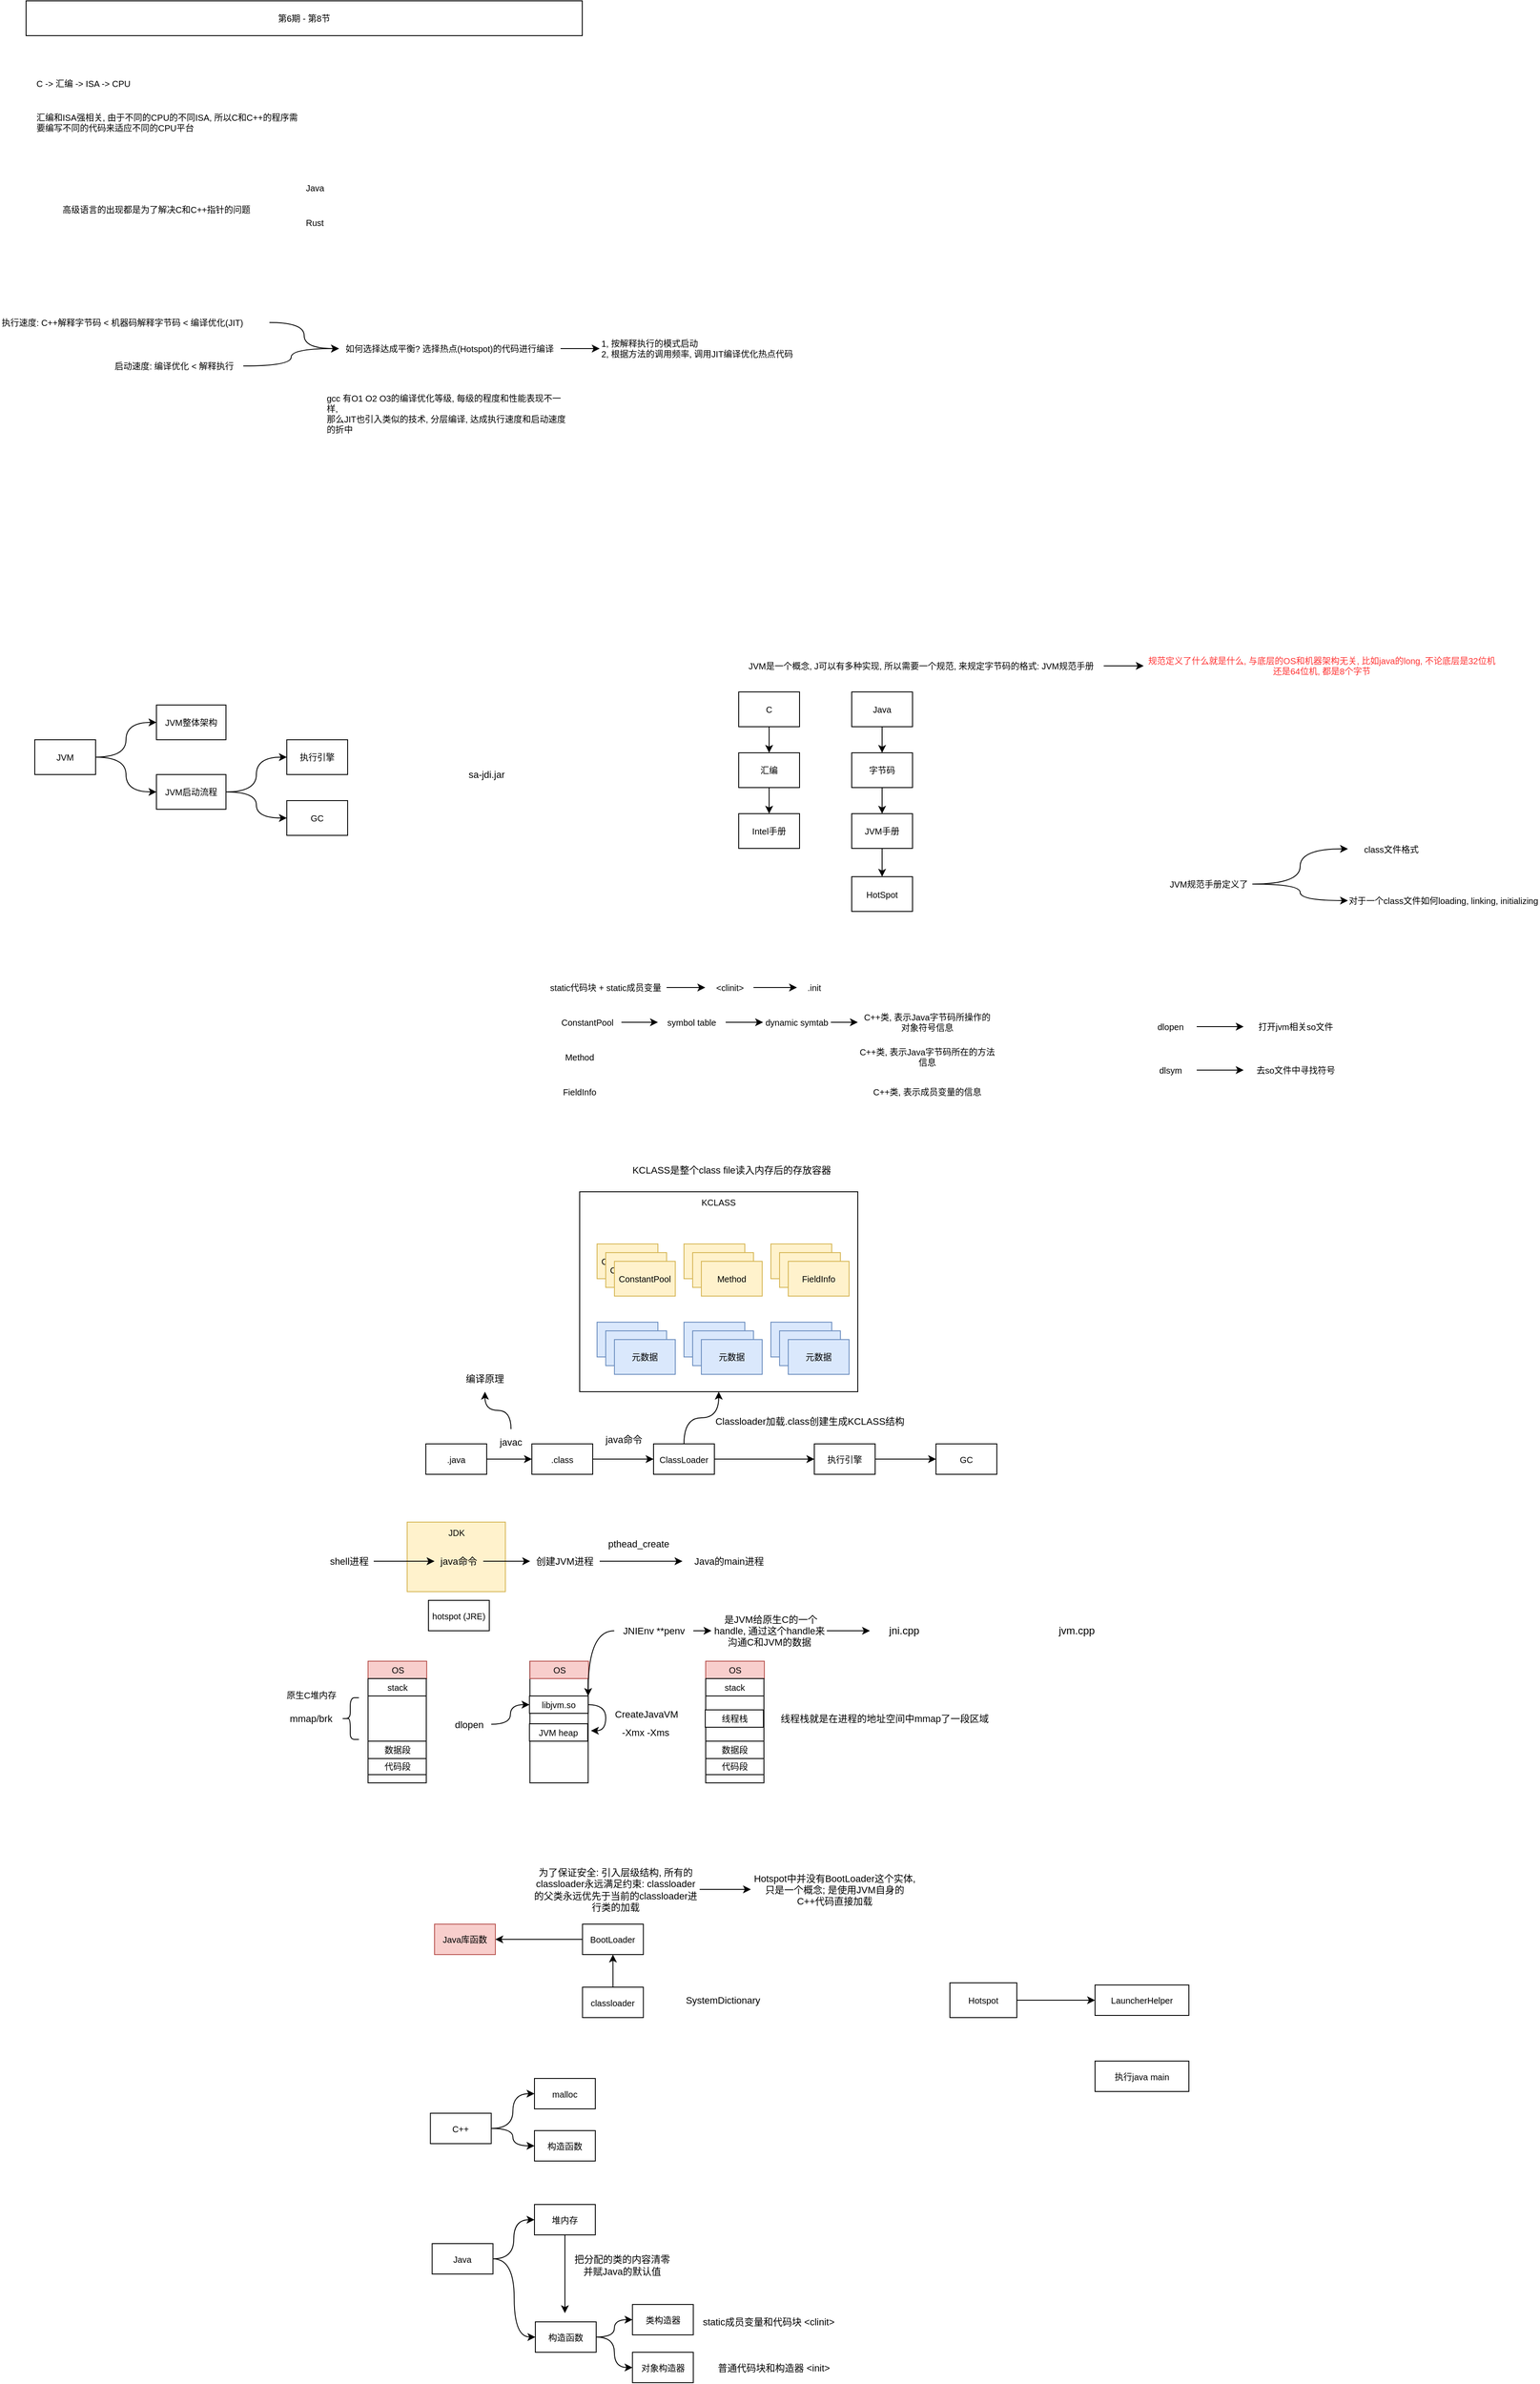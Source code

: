 <mxfile version="21.7.0" type="github">
  <diagram name="第 1 页" id="IPRoEMp-fuJRhj8DFN1m">
    <mxGraphModel dx="1304" dy="695" grid="1" gridSize="10" guides="1" tooltips="1" connect="1" arrows="1" fold="1" page="1" pageScale="1" pageWidth="827" pageHeight="1169" math="0" shadow="0">
      <root>
        <mxCell id="0" />
        <mxCell id="1" parent="0" />
        <mxCell id="ZQSZpk1MqrzrfTvxaXEu-75" value="JDK" style="rounded=0;whiteSpace=wrap;html=1;fontSize=10;verticalAlign=top;fillColor=#fff2cc;strokeColor=#d6b656;" parent="1" vertex="1">
          <mxGeometry x="508.5" y="1870" width="113" height="80" as="geometry" />
        </mxCell>
        <mxCell id="ld9Qwx5qpbUsMiMYAhv9-1" value="汇编和ISA强相关, 由于不同的CPU的不同ISA, 所以C和C++的程序需要编写不同的代码来适应不同的CPU平台" style="text;html=1;strokeColor=none;fillColor=none;align=left;verticalAlign=middle;whiteSpace=wrap;rounded=0;fontSize=10;" parent="1" vertex="1">
          <mxGeometry x="80" y="240" width="310" height="40" as="geometry" />
        </mxCell>
        <mxCell id="ld9Qwx5qpbUsMiMYAhv9-2" value="高级语言的出现都是为了解决C和C++指针的问题" style="text;html=1;strokeColor=none;fillColor=none;align=left;verticalAlign=middle;whiteSpace=wrap;rounded=0;fontSize=10;" parent="1" vertex="1">
          <mxGeometry x="110" y="340" width="230" height="40" as="geometry" />
        </mxCell>
        <mxCell id="ld9Qwx5qpbUsMiMYAhv9-3" value="Java" style="text;html=1;strokeColor=none;fillColor=none;align=left;verticalAlign=middle;whiteSpace=wrap;rounded=0;fontSize=10;" parent="1" vertex="1">
          <mxGeometry x="390" y="320" width="70" height="30" as="geometry" />
        </mxCell>
        <mxCell id="ld9Qwx5qpbUsMiMYAhv9-4" value="Rust" style="text;html=1;strokeColor=none;fillColor=none;align=left;verticalAlign=middle;whiteSpace=wrap;rounded=0;fontSize=10;" parent="1" vertex="1">
          <mxGeometry x="390" y="360" width="70" height="30" as="geometry" />
        </mxCell>
        <mxCell id="ld9Qwx5qpbUsMiMYAhv9-5" value="第6期 - 第8节" style="rounded=0;whiteSpace=wrap;html=1;fontSize=10;" parent="1" vertex="1">
          <mxGeometry x="70" y="120" width="640" height="40" as="geometry" />
        </mxCell>
        <mxCell id="gsRuYBzsou2JwsS9meuW-6" style="edgeStyle=orthogonalEdgeStyle;rounded=0;orthogonalLoop=1;jettySize=auto;html=1;curved=1;" parent="1" source="ld9Qwx5qpbUsMiMYAhv9-6" target="ld9Qwx5qpbUsMiMYAhv9-19" edge="1">
          <mxGeometry relative="1" as="geometry" />
        </mxCell>
        <mxCell id="ld9Qwx5qpbUsMiMYAhv9-6" value="执行速度: C++解释字节码 &amp;lt; 机器码解释字节码 &amp;lt; 编译优化(JIT)" style="text;html=1;strokeColor=none;fillColor=none;align=left;verticalAlign=middle;whiteSpace=wrap;rounded=0;fontSize=10;" parent="1" vertex="1">
          <mxGeometry x="40" y="470" width="310" height="40" as="geometry" />
        </mxCell>
        <mxCell id="gsRuYBzsou2JwsS9meuW-7" style="edgeStyle=orthogonalEdgeStyle;rounded=0;orthogonalLoop=1;jettySize=auto;html=1;curved=1;" parent="1" source="ld9Qwx5qpbUsMiMYAhv9-16" target="ld9Qwx5qpbUsMiMYAhv9-19" edge="1">
          <mxGeometry relative="1" as="geometry" />
        </mxCell>
        <mxCell id="ld9Qwx5qpbUsMiMYAhv9-16" value="启动速度: 编译优化 &amp;lt; 解释执行" style="text;html=1;strokeColor=none;fillColor=none;align=left;verticalAlign=middle;whiteSpace=wrap;rounded=0;fontSize=10;" parent="1" vertex="1">
          <mxGeometry x="170" y="520" width="150" height="40" as="geometry" />
        </mxCell>
        <mxCell id="gsRuYBzsou2JwsS9meuW-8" style="edgeStyle=orthogonalEdgeStyle;shape=connector;curved=1;rounded=0;orthogonalLoop=1;jettySize=auto;html=1;labelBackgroundColor=default;strokeColor=default;fontFamily=Helvetica;fontSize=11;fontColor=default;endArrow=classic;" parent="1" source="ld9Qwx5qpbUsMiMYAhv9-19" target="ld9Qwx5qpbUsMiMYAhv9-20" edge="1">
          <mxGeometry relative="1" as="geometry" />
        </mxCell>
        <mxCell id="ld9Qwx5qpbUsMiMYAhv9-19" value="如何选择达成平衡? 选择热点(Hotspot)的代码进行编译" style="text;html=1;strokeColor=none;fillColor=none;align=center;verticalAlign=middle;whiteSpace=wrap;rounded=0;fontSize=10;" parent="1" vertex="1">
          <mxGeometry x="430" y="500" width="255" height="40" as="geometry" />
        </mxCell>
        <mxCell id="ld9Qwx5qpbUsMiMYAhv9-20" value="1, 按解释执行的模式启动&lt;br style=&quot;font-size: 10px;&quot;&gt;2, 根据方法的调用频率, 调用JIT编译优化热点代码" style="text;html=1;strokeColor=none;fillColor=none;align=left;verticalAlign=middle;whiteSpace=wrap;rounded=0;fontSize=10;" parent="1" vertex="1">
          <mxGeometry x="730" y="500" width="244.5" height="40" as="geometry" />
        </mxCell>
        <mxCell id="ld9Qwx5qpbUsMiMYAhv9-21" value="gcc 有O1 O2 O3的编译优化等级, 每级的程度和性能表现不一样,&lt;br style=&quot;font-size: 10px;&quot;&gt;那么JIT也引入类似的技术, 分层编译, 达成执行速度和启动速度的折中" style="text;html=1;strokeColor=none;fillColor=none;align=left;verticalAlign=middle;whiteSpace=wrap;rounded=0;fontSize=10;" parent="1" vertex="1">
          <mxGeometry x="414" y="560" width="280" height="70" as="geometry" />
        </mxCell>
        <mxCell id="ld9Qwx5qpbUsMiMYAhv9-45" style="edgeStyle=orthogonalEdgeStyle;rounded=0;orthogonalLoop=1;jettySize=auto;html=1;fontSize=10;" parent="1" source="ld9Qwx5qpbUsMiMYAhv9-22" target="ld9Qwx5qpbUsMiMYAhv9-44" edge="1">
          <mxGeometry relative="1" as="geometry" />
        </mxCell>
        <mxCell id="ld9Qwx5qpbUsMiMYAhv9-22" value="JVM是一个概念, J可以有多种实现, 所以需要一个规范, 来规定字节码的格式: JVM规范手册" style="text;html=1;strokeColor=none;fillColor=none;align=center;verticalAlign=middle;whiteSpace=wrap;rounded=0;fontSize=10;" parent="1" vertex="1">
          <mxGeometry x="890" y="860" width="420" height="50" as="geometry" />
        </mxCell>
        <mxCell id="ld9Qwx5qpbUsMiMYAhv9-28" style="edgeStyle=orthogonalEdgeStyle;rounded=0;orthogonalLoop=1;jettySize=auto;html=1;fontSize=10;" parent="1" source="ld9Qwx5qpbUsMiMYAhv9-24" target="ld9Qwx5qpbUsMiMYAhv9-25" edge="1">
          <mxGeometry relative="1" as="geometry" />
        </mxCell>
        <mxCell id="ld9Qwx5qpbUsMiMYAhv9-24" value="C" style="rounded=0;whiteSpace=wrap;html=1;fontSize=10;" parent="1" vertex="1">
          <mxGeometry x="890" y="915" width="70" height="40" as="geometry" />
        </mxCell>
        <mxCell id="ld9Qwx5qpbUsMiMYAhv9-29" style="edgeStyle=orthogonalEdgeStyle;rounded=0;orthogonalLoop=1;jettySize=auto;html=1;fontSize=10;" parent="1" source="ld9Qwx5qpbUsMiMYAhv9-25" target="ld9Qwx5qpbUsMiMYAhv9-26" edge="1">
          <mxGeometry relative="1" as="geometry" />
        </mxCell>
        <mxCell id="ld9Qwx5qpbUsMiMYAhv9-25" value="汇编" style="rounded=0;whiteSpace=wrap;html=1;fontSize=10;" parent="1" vertex="1">
          <mxGeometry x="890" y="985" width="70" height="40" as="geometry" />
        </mxCell>
        <mxCell id="ld9Qwx5qpbUsMiMYAhv9-26" value="Intel手册" style="rounded=0;whiteSpace=wrap;html=1;fontSize=10;" parent="1" vertex="1">
          <mxGeometry x="890" y="1055" width="70" height="40" as="geometry" />
        </mxCell>
        <mxCell id="ld9Qwx5qpbUsMiMYAhv9-30" style="edgeStyle=orthogonalEdgeStyle;rounded=0;orthogonalLoop=1;jettySize=auto;html=1;fontSize=10;" parent="1" source="ld9Qwx5qpbUsMiMYAhv9-31" target="ld9Qwx5qpbUsMiMYAhv9-33" edge="1">
          <mxGeometry relative="1" as="geometry" />
        </mxCell>
        <mxCell id="ld9Qwx5qpbUsMiMYAhv9-31" value="Java" style="rounded=0;whiteSpace=wrap;html=1;fontSize=10;" parent="1" vertex="1">
          <mxGeometry x="1020" y="915" width="70" height="40" as="geometry" />
        </mxCell>
        <mxCell id="ld9Qwx5qpbUsMiMYAhv9-32" style="edgeStyle=orthogonalEdgeStyle;rounded=0;orthogonalLoop=1;jettySize=auto;html=1;fontSize=10;" parent="1" source="ld9Qwx5qpbUsMiMYAhv9-33" target="ld9Qwx5qpbUsMiMYAhv9-34" edge="1">
          <mxGeometry relative="1" as="geometry" />
        </mxCell>
        <mxCell id="ld9Qwx5qpbUsMiMYAhv9-33" value="字节码" style="rounded=0;whiteSpace=wrap;html=1;fontSize=10;" parent="1" vertex="1">
          <mxGeometry x="1020" y="985" width="70" height="40" as="geometry" />
        </mxCell>
        <mxCell id="gsRuYBzsou2JwsS9meuW-10" value="" style="edgeStyle=orthogonalEdgeStyle;shape=connector;curved=1;rounded=0;orthogonalLoop=1;jettySize=auto;html=1;labelBackgroundColor=default;strokeColor=default;fontFamily=Helvetica;fontSize=11;fontColor=default;endArrow=classic;" parent="1" source="ld9Qwx5qpbUsMiMYAhv9-34" target="gsRuYBzsou2JwsS9meuW-9" edge="1">
          <mxGeometry relative="1" as="geometry" />
        </mxCell>
        <mxCell id="ld9Qwx5qpbUsMiMYAhv9-34" value="JVM手册" style="rounded=0;whiteSpace=wrap;html=1;fontSize=10;" parent="1" vertex="1">
          <mxGeometry x="1020" y="1055" width="70" height="40" as="geometry" />
        </mxCell>
        <mxCell id="ld9Qwx5qpbUsMiMYAhv9-38" style="edgeStyle=orthogonalEdgeStyle;rounded=0;orthogonalLoop=1;jettySize=auto;html=1;entryX=0;entryY=0.5;entryDx=0;entryDy=0;curved=1;fontSize=10;" parent="1" source="ld9Qwx5qpbUsMiMYAhv9-35" target="ld9Qwx5qpbUsMiMYAhv9-36" edge="1">
          <mxGeometry relative="1" as="geometry" />
        </mxCell>
        <mxCell id="ld9Qwx5qpbUsMiMYAhv9-39" style="edgeStyle=orthogonalEdgeStyle;rounded=0;orthogonalLoop=1;jettySize=auto;html=1;entryX=0;entryY=0.5;entryDx=0;entryDy=0;curved=1;fontSize=10;" parent="1" source="ld9Qwx5qpbUsMiMYAhv9-35" target="ld9Qwx5qpbUsMiMYAhv9-37" edge="1">
          <mxGeometry relative="1" as="geometry" />
        </mxCell>
        <mxCell id="ld9Qwx5qpbUsMiMYAhv9-35" value="JVM启动流程" style="rounded=0;whiteSpace=wrap;html=1;fontSize=10;" parent="1" vertex="1">
          <mxGeometry x="220" y="1010" width="80" height="40" as="geometry" />
        </mxCell>
        <mxCell id="ld9Qwx5qpbUsMiMYAhv9-36" value="执行引擎" style="rounded=0;whiteSpace=wrap;html=1;fontSize=10;" parent="1" vertex="1">
          <mxGeometry x="370" y="970" width="70" height="40" as="geometry" />
        </mxCell>
        <mxCell id="ld9Qwx5qpbUsMiMYAhv9-37" value="GC" style="rounded=0;whiteSpace=wrap;html=1;fontSize=10;" parent="1" vertex="1">
          <mxGeometry x="370" y="1040" width="70" height="40" as="geometry" />
        </mxCell>
        <mxCell id="ld9Qwx5qpbUsMiMYAhv9-42" value="" style="edgeStyle=orthogonalEdgeStyle;rounded=0;orthogonalLoop=1;jettySize=auto;html=1;curved=1;fontSize=10;" parent="1" source="ld9Qwx5qpbUsMiMYAhv9-40" target="ld9Qwx5qpbUsMiMYAhv9-41" edge="1">
          <mxGeometry relative="1" as="geometry" />
        </mxCell>
        <mxCell id="ld9Qwx5qpbUsMiMYAhv9-43" style="edgeStyle=orthogonalEdgeStyle;rounded=0;orthogonalLoop=1;jettySize=auto;html=1;entryX=0;entryY=0.5;entryDx=0;entryDy=0;curved=1;fontSize=10;" parent="1" source="ld9Qwx5qpbUsMiMYAhv9-40" target="ld9Qwx5qpbUsMiMYAhv9-35" edge="1">
          <mxGeometry relative="1" as="geometry" />
        </mxCell>
        <mxCell id="ld9Qwx5qpbUsMiMYAhv9-40" value="JVM" style="rounded=0;whiteSpace=wrap;html=1;fontSize=10;" parent="1" vertex="1">
          <mxGeometry x="80" y="970" width="70" height="40" as="geometry" />
        </mxCell>
        <mxCell id="ld9Qwx5qpbUsMiMYAhv9-41" value="JVM整体架构" style="rounded=0;whiteSpace=wrap;html=1;fontSize=10;" parent="1" vertex="1">
          <mxGeometry x="220" y="930" width="80" height="40" as="geometry" />
        </mxCell>
        <mxCell id="ld9Qwx5qpbUsMiMYAhv9-44" value="规范定义了什么就是什么, 与底层的OS和机器架构无关, 比如java的long, 不论底层是32位机还是64位机, 都是8个字节" style="text;html=1;strokeColor=none;fillColor=none;align=center;verticalAlign=middle;whiteSpace=wrap;rounded=0;fontSize=10;fontColor=#FF3333;" parent="1" vertex="1">
          <mxGeometry x="1356" y="860" width="410" height="50" as="geometry" />
        </mxCell>
        <mxCell id="gsRuYBzsou2JwsS9meuW-1" value="C -&amp;gt; 汇编 -&amp;gt; ISA -&amp;gt; CPU" style="text;html=1;strokeColor=none;fillColor=none;align=left;verticalAlign=middle;whiteSpace=wrap;rounded=0;fontSize=10;" parent="1" vertex="1">
          <mxGeometry x="80" y="200" width="120" height="30" as="geometry" />
        </mxCell>
        <mxCell id="gsRuYBzsou2JwsS9meuW-9" value="HotSpot" style="rounded=0;whiteSpace=wrap;html=1;fontSize=10;" parent="1" vertex="1">
          <mxGeometry x="1020" y="1127.5" width="70" height="40" as="geometry" />
        </mxCell>
        <mxCell id="gsRuYBzsou2JwsS9meuW-11" value="KCLASS" style="rounded=0;whiteSpace=wrap;html=1;fontSize=10;verticalAlign=top;" parent="1" vertex="1">
          <mxGeometry x="707" y="1490" width="320" height="230" as="geometry" />
        </mxCell>
        <mxCell id="gsRuYBzsou2JwsS9meuW-13" value="ConstantPool" style="rounded=0;whiteSpace=wrap;html=1;fontSize=10;fillColor=#fff2cc;strokeColor=#d6b656;" parent="1" vertex="1">
          <mxGeometry x="727" y="1550" width="70" height="40" as="geometry" />
        </mxCell>
        <mxCell id="gsRuYBzsou2JwsS9meuW-14" value="Method" style="rounded=0;whiteSpace=wrap;html=1;fontSize=10;fillColor=#fff2cc;strokeColor=#d6b656;" parent="1" vertex="1">
          <mxGeometry x="827" y="1550" width="70" height="40" as="geometry" />
        </mxCell>
        <mxCell id="gsRuYBzsou2JwsS9meuW-15" value="FieldInfo" style="rounded=0;whiteSpace=wrap;html=1;fontSize=10;fillColor=#fff2cc;strokeColor=#d6b656;" parent="1" vertex="1">
          <mxGeometry x="927" y="1550" width="70" height="40" as="geometry" />
        </mxCell>
        <mxCell id="gsRuYBzsou2JwsS9meuW-17" value="sa-jdi.jar" style="text;html=1;strokeColor=none;fillColor=none;align=center;verticalAlign=middle;whiteSpace=wrap;rounded=0;fontSize=11;fontFamily=Helvetica;fontColor=default;" parent="1" vertex="1">
          <mxGeometry x="570" y="995" width="60" height="30" as="geometry" />
        </mxCell>
        <mxCell id="ZQSZpk1MqrzrfTvxaXEu-4" style="edgeStyle=orthogonalEdgeStyle;rounded=0;orthogonalLoop=1;jettySize=auto;html=1;entryX=0;entryY=0.5;entryDx=0;entryDy=0;curved=1;" parent="1" source="ZQSZpk1MqrzrfTvxaXEu-1" target="ZQSZpk1MqrzrfTvxaXEu-2" edge="1">
          <mxGeometry relative="1" as="geometry" />
        </mxCell>
        <mxCell id="ZQSZpk1MqrzrfTvxaXEu-5" style="edgeStyle=orthogonalEdgeStyle;shape=connector;curved=1;rounded=0;orthogonalLoop=1;jettySize=auto;html=1;labelBackgroundColor=default;strokeColor=default;fontFamily=Helvetica;fontSize=11;fontColor=default;endArrow=classic;" parent="1" source="ZQSZpk1MqrzrfTvxaXEu-1" target="ZQSZpk1MqrzrfTvxaXEu-3" edge="1">
          <mxGeometry relative="1" as="geometry" />
        </mxCell>
        <mxCell id="ZQSZpk1MqrzrfTvxaXEu-1" value="JVM规范手册定义了" style="text;html=1;strokeColor=none;fillColor=none;align=center;verticalAlign=middle;whiteSpace=wrap;rounded=0;fontSize=10;" parent="1" vertex="1">
          <mxGeometry x="1381" y="1121" width="100" height="30" as="geometry" />
        </mxCell>
        <mxCell id="ZQSZpk1MqrzrfTvxaXEu-2" value="class文件格式" style="text;html=1;strokeColor=none;fillColor=none;align=center;verticalAlign=middle;whiteSpace=wrap;rounded=0;fontSize=10;" parent="1" vertex="1">
          <mxGeometry x="1591" y="1080" width="100" height="31" as="geometry" />
        </mxCell>
        <mxCell id="ZQSZpk1MqrzrfTvxaXEu-3" value="对于一个class文件如何loading, linking, initializing" style="text;html=1;strokeColor=none;fillColor=none;align=center;verticalAlign=middle;whiteSpace=wrap;rounded=0;fontSize=10;" parent="1" vertex="1">
          <mxGeometry x="1591" y="1140" width="220" height="30" as="geometry" />
        </mxCell>
        <mxCell id="ZQSZpk1MqrzrfTvxaXEu-14" style="edgeStyle=orthogonalEdgeStyle;shape=connector;curved=1;rounded=0;orthogonalLoop=1;jettySize=auto;html=1;labelBackgroundColor=default;strokeColor=default;fontFamily=Helvetica;fontSize=11;fontColor=default;endArrow=classic;" parent="1" source="ZQSZpk1MqrzrfTvxaXEu-7" target="ZQSZpk1MqrzrfTvxaXEu-8" edge="1">
          <mxGeometry relative="1" as="geometry" />
        </mxCell>
        <mxCell id="ZQSZpk1MqrzrfTvxaXEu-7" value="&amp;lt;clinit&amp;gt;" style="text;html=1;strokeColor=none;fillColor=none;align=center;verticalAlign=middle;whiteSpace=wrap;rounded=0;fontSize=10;" parent="1" vertex="1">
          <mxGeometry x="851.5" y="1240" width="55.5" height="30" as="geometry" />
        </mxCell>
        <mxCell id="ZQSZpk1MqrzrfTvxaXEu-8" value=".init" style="text;html=1;strokeColor=none;fillColor=none;align=center;verticalAlign=middle;whiteSpace=wrap;rounded=0;fontSize=10;" parent="1" vertex="1">
          <mxGeometry x="957" y="1240" width="40" height="30" as="geometry" />
        </mxCell>
        <mxCell id="ZQSZpk1MqrzrfTvxaXEu-13" value="" style="edgeStyle=orthogonalEdgeStyle;shape=connector;curved=1;rounded=0;orthogonalLoop=1;jettySize=auto;html=1;labelBackgroundColor=default;strokeColor=default;fontFamily=Helvetica;fontSize=11;fontColor=default;endArrow=classic;" parent="1" source="ZQSZpk1MqrzrfTvxaXEu-9" target="ZQSZpk1MqrzrfTvxaXEu-7" edge="1">
          <mxGeometry relative="1" as="geometry" />
        </mxCell>
        <mxCell id="ZQSZpk1MqrzrfTvxaXEu-9" value="static代码块 + static成员变量" style="text;html=1;strokeColor=none;fillColor=none;align=center;verticalAlign=middle;whiteSpace=wrap;rounded=0;fontSize=10;" parent="1" vertex="1">
          <mxGeometry x="667" y="1240" width="140" height="30" as="geometry" />
        </mxCell>
        <mxCell id="ZQSZpk1MqrzrfTvxaXEu-17" value="" style="edgeStyle=orthogonalEdgeStyle;shape=connector;curved=1;rounded=0;orthogonalLoop=1;jettySize=auto;html=1;labelBackgroundColor=default;strokeColor=default;fontFamily=Helvetica;fontSize=11;fontColor=default;endArrow=classic;" parent="1" source="ZQSZpk1MqrzrfTvxaXEu-12" target="ZQSZpk1MqrzrfTvxaXEu-15" edge="1">
          <mxGeometry relative="1" as="geometry" />
        </mxCell>
        <mxCell id="ZQSZpk1MqrzrfTvxaXEu-12" value="ConstantPool" style="text;html=1;strokeColor=none;fillColor=none;align=center;verticalAlign=middle;whiteSpace=wrap;rounded=0;fontSize=10;" parent="1" vertex="1">
          <mxGeometry x="677" y="1280" width="78" height="30" as="geometry" />
        </mxCell>
        <mxCell id="ZQSZpk1MqrzrfTvxaXEu-18" value="" style="edgeStyle=orthogonalEdgeStyle;shape=connector;curved=1;rounded=0;orthogonalLoop=1;jettySize=auto;html=1;labelBackgroundColor=default;strokeColor=default;fontFamily=Helvetica;fontSize=11;fontColor=default;endArrow=classic;" parent="1" source="ZQSZpk1MqrzrfTvxaXEu-15" target="ZQSZpk1MqrzrfTvxaXEu-16" edge="1">
          <mxGeometry relative="1" as="geometry" />
        </mxCell>
        <mxCell id="ZQSZpk1MqrzrfTvxaXEu-15" value="symbol table" style="text;html=1;strokeColor=none;fillColor=none;align=center;verticalAlign=middle;whiteSpace=wrap;rounded=0;fontSize=10;" parent="1" vertex="1">
          <mxGeometry x="797" y="1280" width="78" height="30" as="geometry" />
        </mxCell>
        <mxCell id="ZQSZpk1MqrzrfTvxaXEu-31" style="edgeStyle=orthogonalEdgeStyle;shape=connector;curved=1;rounded=0;orthogonalLoop=1;jettySize=auto;html=1;labelBackgroundColor=default;strokeColor=default;fontFamily=Helvetica;fontSize=11;fontColor=default;endArrow=classic;" parent="1" source="ZQSZpk1MqrzrfTvxaXEu-16" target="ZQSZpk1MqrzrfTvxaXEu-30" edge="1">
          <mxGeometry relative="1" as="geometry" />
        </mxCell>
        <mxCell id="ZQSZpk1MqrzrfTvxaXEu-16" value="dynamic symtab" style="text;html=1;strokeColor=none;fillColor=none;align=center;verticalAlign=middle;whiteSpace=wrap;rounded=0;fontSize=10;" parent="1" vertex="1">
          <mxGeometry x="918" y="1280" width="78" height="30" as="geometry" />
        </mxCell>
        <mxCell id="ZQSZpk1MqrzrfTvxaXEu-24" style="edgeStyle=orthogonalEdgeStyle;shape=connector;curved=1;rounded=0;orthogonalLoop=1;jettySize=auto;html=1;labelBackgroundColor=default;strokeColor=default;fontFamily=Helvetica;fontSize=11;fontColor=default;endArrow=classic;" parent="1" source="ZQSZpk1MqrzrfTvxaXEu-19" target="ZQSZpk1MqrzrfTvxaXEu-21" edge="1">
          <mxGeometry relative="1" as="geometry" />
        </mxCell>
        <mxCell id="ZQSZpk1MqrzrfTvxaXEu-19" value="dlopen" style="text;html=1;strokeColor=none;fillColor=none;align=center;verticalAlign=middle;whiteSpace=wrap;rounded=0;fontSize=10;" parent="1" vertex="1">
          <mxGeometry x="1357" y="1285" width="60" height="30" as="geometry" />
        </mxCell>
        <mxCell id="ZQSZpk1MqrzrfTvxaXEu-25" style="edgeStyle=orthogonalEdgeStyle;shape=connector;curved=1;rounded=0;orthogonalLoop=1;jettySize=auto;html=1;labelBackgroundColor=default;strokeColor=default;fontFamily=Helvetica;fontSize=11;fontColor=default;endArrow=classic;" parent="1" source="ZQSZpk1MqrzrfTvxaXEu-20" target="ZQSZpk1MqrzrfTvxaXEu-22" edge="1">
          <mxGeometry relative="1" as="geometry" />
        </mxCell>
        <mxCell id="ZQSZpk1MqrzrfTvxaXEu-20" value="dlsym" style="text;html=1;strokeColor=none;fillColor=none;align=center;verticalAlign=middle;whiteSpace=wrap;rounded=0;fontSize=10;" parent="1" vertex="1">
          <mxGeometry x="1357" y="1335" width="60" height="30" as="geometry" />
        </mxCell>
        <mxCell id="ZQSZpk1MqrzrfTvxaXEu-21" value="打开jvm相关so文件" style="text;html=1;strokeColor=none;fillColor=none;align=center;verticalAlign=middle;whiteSpace=wrap;rounded=0;fontSize=10;" parent="1" vertex="1">
          <mxGeometry x="1471" y="1285" width="120" height="30" as="geometry" />
        </mxCell>
        <mxCell id="ZQSZpk1MqrzrfTvxaXEu-22" value="去so文件中寻找符号" style="text;html=1;strokeColor=none;fillColor=none;align=center;verticalAlign=middle;whiteSpace=wrap;rounded=0;fontSize=10;" parent="1" vertex="1">
          <mxGeometry x="1471" y="1335" width="120" height="30" as="geometry" />
        </mxCell>
        <mxCell id="ZQSZpk1MqrzrfTvxaXEu-26" value="KCLASS是整个class file读入内存后的存放容器" style="text;html=1;strokeColor=none;fillColor=none;align=center;verticalAlign=middle;whiteSpace=wrap;rounded=0;fontSize=11;fontFamily=Helvetica;fontColor=default;" parent="1" vertex="1">
          <mxGeometry x="757" y="1450" width="250" height="30" as="geometry" />
        </mxCell>
        <mxCell id="ZQSZpk1MqrzrfTvxaXEu-27" value="Method" style="text;html=1;strokeColor=none;fillColor=none;align=center;verticalAlign=middle;whiteSpace=wrap;rounded=0;fontSize=10;" parent="1" vertex="1">
          <mxGeometry x="677" y="1320" width="60" height="30" as="geometry" />
        </mxCell>
        <mxCell id="ZQSZpk1MqrzrfTvxaXEu-29" value="FieldInfo" style="text;html=1;strokeColor=none;fillColor=none;align=center;verticalAlign=middle;whiteSpace=wrap;rounded=0;fontSize=10;" parent="1" vertex="1">
          <mxGeometry x="677" y="1360" width="60" height="30" as="geometry" />
        </mxCell>
        <mxCell id="ZQSZpk1MqrzrfTvxaXEu-30" value="C++类, 表示Java字节码所操作的 对象符号信息" style="text;html=1;strokeColor=none;fillColor=none;align=center;verticalAlign=middle;whiteSpace=wrap;rounded=0;fontSize=10;" parent="1" vertex="1">
          <mxGeometry x="1027" y="1280" width="160" height="30" as="geometry" />
        </mxCell>
        <mxCell id="ZQSZpk1MqrzrfTvxaXEu-32" value="C++类, 表示Java字节码所在的方法信息" style="text;html=1;strokeColor=none;fillColor=none;align=center;verticalAlign=middle;whiteSpace=wrap;rounded=0;fontSize=10;" parent="1" vertex="1">
          <mxGeometry x="1027" y="1320" width="160" height="30" as="geometry" />
        </mxCell>
        <mxCell id="ZQSZpk1MqrzrfTvxaXEu-33" value="C++类, 表示成员变量的信息" style="text;html=1;strokeColor=none;fillColor=none;align=center;verticalAlign=middle;whiteSpace=wrap;rounded=0;fontSize=10;" parent="1" vertex="1">
          <mxGeometry x="1027" y="1365" width="160" height="20" as="geometry" />
        </mxCell>
        <mxCell id="ZQSZpk1MqrzrfTvxaXEu-34" value="ConstantPool" style="rounded=0;whiteSpace=wrap;html=1;fontSize=10;fillColor=#fff2cc;strokeColor=#d6b656;" parent="1" vertex="1">
          <mxGeometry x="737" y="1560" width="70" height="40" as="geometry" />
        </mxCell>
        <mxCell id="ZQSZpk1MqrzrfTvxaXEu-35" value="ConstantPool" style="rounded=0;whiteSpace=wrap;html=1;fontSize=10;fillColor=#fff2cc;strokeColor=#d6b656;" parent="1" vertex="1">
          <mxGeometry x="747" y="1570" width="70" height="40" as="geometry" />
        </mxCell>
        <mxCell id="ZQSZpk1MqrzrfTvxaXEu-36" value="Method" style="rounded=0;whiteSpace=wrap;html=1;fontSize=10;fillColor=#fff2cc;strokeColor=#d6b656;" parent="1" vertex="1">
          <mxGeometry x="837" y="1560" width="70" height="40" as="geometry" />
        </mxCell>
        <mxCell id="ZQSZpk1MqrzrfTvxaXEu-37" value="Method" style="rounded=0;whiteSpace=wrap;html=1;fontSize=10;fillColor=#fff2cc;strokeColor=#d6b656;" parent="1" vertex="1">
          <mxGeometry x="847" y="1570" width="70" height="40" as="geometry" />
        </mxCell>
        <mxCell id="ZQSZpk1MqrzrfTvxaXEu-38" value="FieldInfo" style="rounded=0;whiteSpace=wrap;html=1;fontSize=10;fillColor=#fff2cc;strokeColor=#d6b656;" parent="1" vertex="1">
          <mxGeometry x="937" y="1560" width="70" height="40" as="geometry" />
        </mxCell>
        <mxCell id="ZQSZpk1MqrzrfTvxaXEu-39" value="FieldInfo" style="rounded=0;whiteSpace=wrap;html=1;fontSize=10;fillColor=#fff2cc;strokeColor=#d6b656;" parent="1" vertex="1">
          <mxGeometry x="947" y="1570" width="70" height="40" as="geometry" />
        </mxCell>
        <mxCell id="ZQSZpk1MqrzrfTvxaXEu-61" style="edgeStyle=orthogonalEdgeStyle;shape=connector;curved=1;rounded=0;orthogonalLoop=1;jettySize=auto;html=1;entryX=0.5;entryY=1;entryDx=0;entryDy=0;labelBackgroundColor=default;strokeColor=default;fontFamily=Helvetica;fontSize=11;fontColor=default;endArrow=classic;" parent="1" source="ZQSZpk1MqrzrfTvxaXEu-40" target="gsRuYBzsou2JwsS9meuW-11" edge="1">
          <mxGeometry relative="1" as="geometry" />
        </mxCell>
        <mxCell id="ZQSZpk1MqrzrfTvxaXEu-62" style="edgeStyle=orthogonalEdgeStyle;shape=connector;curved=1;rounded=0;orthogonalLoop=1;jettySize=auto;html=1;labelBackgroundColor=default;strokeColor=default;fontFamily=Helvetica;fontSize=11;fontColor=default;endArrow=classic;" parent="1" source="ZQSZpk1MqrzrfTvxaXEu-40" target="ZQSZpk1MqrzrfTvxaXEu-42" edge="1">
          <mxGeometry relative="1" as="geometry" />
        </mxCell>
        <mxCell id="ZQSZpk1MqrzrfTvxaXEu-40" value="ClassLoader" style="rounded=0;whiteSpace=wrap;html=1;fontSize=10;" parent="1" vertex="1">
          <mxGeometry x="792" y="1780" width="70" height="35" as="geometry" />
        </mxCell>
        <mxCell id="ZQSZpk1MqrzrfTvxaXEu-41" value="GC" style="rounded=0;whiteSpace=wrap;html=1;fontSize=10;" parent="1" vertex="1">
          <mxGeometry x="1117" y="1780" width="70" height="35" as="geometry" />
        </mxCell>
        <mxCell id="ZQSZpk1MqrzrfTvxaXEu-46" style="edgeStyle=orthogonalEdgeStyle;shape=connector;curved=1;rounded=0;orthogonalLoop=1;jettySize=auto;html=1;labelBackgroundColor=default;strokeColor=default;fontFamily=Helvetica;fontSize=11;fontColor=default;endArrow=classic;" parent="1" source="ZQSZpk1MqrzrfTvxaXEu-42" target="ZQSZpk1MqrzrfTvxaXEu-41" edge="1">
          <mxGeometry relative="1" as="geometry" />
        </mxCell>
        <mxCell id="ZQSZpk1MqrzrfTvxaXEu-42" value="执行引擎" style="rounded=0;whiteSpace=wrap;html=1;fontSize=10;" parent="1" vertex="1">
          <mxGeometry x="977" y="1780" width="70" height="35" as="geometry" />
        </mxCell>
        <mxCell id="ZQSZpk1MqrzrfTvxaXEu-44" style="edgeStyle=orthogonalEdgeStyle;shape=connector;curved=1;rounded=0;orthogonalLoop=1;jettySize=auto;html=1;labelBackgroundColor=default;strokeColor=default;fontFamily=Helvetica;fontSize=11;fontColor=default;endArrow=classic;" parent="1" source="ZQSZpk1MqrzrfTvxaXEu-43" target="ZQSZpk1MqrzrfTvxaXEu-40" edge="1">
          <mxGeometry relative="1" as="geometry" />
        </mxCell>
        <mxCell id="ZQSZpk1MqrzrfTvxaXEu-43" value=".class" style="rounded=0;whiteSpace=wrap;html=1;fontSize=10;" parent="1" vertex="1">
          <mxGeometry x="652" y="1780" width="70" height="35" as="geometry" />
        </mxCell>
        <mxCell id="ZQSZpk1MqrzrfTvxaXEu-47" value="元数据" style="rounded=0;whiteSpace=wrap;html=1;fontSize=10;fillColor=#dae8fc;strokeColor=#6c8ebf;" parent="1" vertex="1">
          <mxGeometry x="727" y="1640" width="70" height="40" as="geometry" />
        </mxCell>
        <mxCell id="ZQSZpk1MqrzrfTvxaXEu-53" value="元数据" style="rounded=0;whiteSpace=wrap;html=1;fontSize=10;fillColor=#dae8fc;strokeColor=#6c8ebf;" parent="1" vertex="1">
          <mxGeometry x="827" y="1640" width="70" height="40" as="geometry" />
        </mxCell>
        <mxCell id="ZQSZpk1MqrzrfTvxaXEu-54" value="元数据" style="rounded=0;whiteSpace=wrap;html=1;fontSize=10;fillColor=#dae8fc;strokeColor=#6c8ebf;" parent="1" vertex="1">
          <mxGeometry x="927" y="1640" width="70" height="40" as="geometry" />
        </mxCell>
        <mxCell id="ZQSZpk1MqrzrfTvxaXEu-55" value="元数据" style="rounded=0;whiteSpace=wrap;html=1;fontSize=10;fillColor=#dae8fc;strokeColor=#6c8ebf;" parent="1" vertex="1">
          <mxGeometry x="937" y="1650" width="70" height="40" as="geometry" />
        </mxCell>
        <mxCell id="ZQSZpk1MqrzrfTvxaXEu-56" value="元数据" style="rounded=0;whiteSpace=wrap;html=1;fontSize=10;fillColor=#dae8fc;strokeColor=#6c8ebf;" parent="1" vertex="1">
          <mxGeometry x="947" y="1660" width="70" height="40" as="geometry" />
        </mxCell>
        <mxCell id="ZQSZpk1MqrzrfTvxaXEu-57" value="元数据" style="rounded=0;whiteSpace=wrap;html=1;fontSize=10;fillColor=#dae8fc;strokeColor=#6c8ebf;" parent="1" vertex="1">
          <mxGeometry x="837" y="1650" width="70" height="40" as="geometry" />
        </mxCell>
        <mxCell id="ZQSZpk1MqrzrfTvxaXEu-58" value="元数据" style="rounded=0;whiteSpace=wrap;html=1;fontSize=10;fillColor=#dae8fc;strokeColor=#6c8ebf;" parent="1" vertex="1">
          <mxGeometry x="847" y="1660" width="70" height="40" as="geometry" />
        </mxCell>
        <mxCell id="ZQSZpk1MqrzrfTvxaXEu-59" value="元数据" style="rounded=0;whiteSpace=wrap;html=1;fontSize=10;fillColor=#dae8fc;strokeColor=#6c8ebf;" parent="1" vertex="1">
          <mxGeometry x="737" y="1650" width="70" height="40" as="geometry" />
        </mxCell>
        <mxCell id="ZQSZpk1MqrzrfTvxaXEu-60" value="元数据" style="rounded=0;whiteSpace=wrap;html=1;fontSize=10;fillColor=#dae8fc;strokeColor=#6c8ebf;" parent="1" vertex="1">
          <mxGeometry x="747" y="1660" width="70" height="40" as="geometry" />
        </mxCell>
        <mxCell id="ZQSZpk1MqrzrfTvxaXEu-63" value="Classloader加载.class创建生成KCLASS结构" style="text;html=1;strokeColor=none;fillColor=none;align=center;verticalAlign=middle;whiteSpace=wrap;rounded=0;fontSize=11;fontFamily=Helvetica;fontColor=default;" parent="1" vertex="1">
          <mxGeometry x="847" y="1739" width="250" height="30" as="geometry" />
        </mxCell>
        <mxCell id="ZQSZpk1MqrzrfTvxaXEu-64" value="java命令" style="text;html=1;strokeColor=none;fillColor=none;align=center;verticalAlign=middle;whiteSpace=wrap;rounded=0;fontSize=11;fontFamily=Helvetica;fontColor=default;" parent="1" vertex="1">
          <mxGeometry x="730" y="1760" width="56" height="30" as="geometry" />
        </mxCell>
        <mxCell id="ZQSZpk1MqrzrfTvxaXEu-69" style="edgeStyle=orthogonalEdgeStyle;shape=connector;curved=1;rounded=0;orthogonalLoop=1;jettySize=auto;html=1;entryX=0.5;entryY=1;entryDx=0;entryDy=0;labelBackgroundColor=default;strokeColor=default;fontFamily=Helvetica;fontSize=11;fontColor=default;endArrow=classic;" parent="1" source="ZQSZpk1MqrzrfTvxaXEu-65" target="ZQSZpk1MqrzrfTvxaXEu-68" edge="1">
          <mxGeometry relative="1" as="geometry" />
        </mxCell>
        <mxCell id="ZQSZpk1MqrzrfTvxaXEu-65" value="javac" style="text;html=1;strokeColor=none;fillColor=none;align=center;verticalAlign=middle;whiteSpace=wrap;rounded=0;fontSize=11;fontFamily=Helvetica;fontColor=default;" parent="1" vertex="1">
          <mxGeometry x="600" y="1763" width="56" height="30" as="geometry" />
        </mxCell>
        <mxCell id="ZQSZpk1MqrzrfTvxaXEu-67" value="" style="edgeStyle=orthogonalEdgeStyle;shape=connector;curved=1;rounded=0;orthogonalLoop=1;jettySize=auto;html=1;labelBackgroundColor=default;strokeColor=default;fontFamily=Helvetica;fontSize=11;fontColor=default;endArrow=classic;" parent="1" source="ZQSZpk1MqrzrfTvxaXEu-66" target="ZQSZpk1MqrzrfTvxaXEu-43" edge="1">
          <mxGeometry relative="1" as="geometry" />
        </mxCell>
        <mxCell id="ZQSZpk1MqrzrfTvxaXEu-66" value=".java" style="rounded=0;whiteSpace=wrap;html=1;fontSize=10;" parent="1" vertex="1">
          <mxGeometry x="530" y="1780" width="70" height="35" as="geometry" />
        </mxCell>
        <mxCell id="ZQSZpk1MqrzrfTvxaXEu-68" value="编译原理" style="text;html=1;strokeColor=none;fillColor=none;align=center;verticalAlign=middle;whiteSpace=wrap;rounded=0;fontSize=11;fontFamily=Helvetica;fontColor=default;" parent="1" vertex="1">
          <mxGeometry x="570" y="1690" width="56" height="30" as="geometry" />
        </mxCell>
        <mxCell id="ZQSZpk1MqrzrfTvxaXEu-82" style="edgeStyle=orthogonalEdgeStyle;shape=connector;curved=1;rounded=0;orthogonalLoop=1;jettySize=auto;html=1;labelBackgroundColor=default;strokeColor=default;fontFamily=Helvetica;fontSize=11;fontColor=default;endArrow=classic;" parent="1" source="ZQSZpk1MqrzrfTvxaXEu-76" target="ZQSZpk1MqrzrfTvxaXEu-81" edge="1">
          <mxGeometry relative="1" as="geometry" />
        </mxCell>
        <mxCell id="ZQSZpk1MqrzrfTvxaXEu-76" value="java命令" style="text;html=1;strokeColor=none;fillColor=none;align=center;verticalAlign=middle;whiteSpace=wrap;rounded=0;fontSize=11;fontFamily=Helvetica;fontColor=default;" parent="1" vertex="1">
          <mxGeometry x="540" y="1900" width="56" height="30" as="geometry" />
        </mxCell>
        <mxCell id="ZQSZpk1MqrzrfTvxaXEu-80" style="edgeStyle=orthogonalEdgeStyle;shape=connector;curved=1;rounded=0;orthogonalLoop=1;jettySize=auto;html=1;entryX=0;entryY=0.5;entryDx=0;entryDy=0;labelBackgroundColor=default;strokeColor=default;fontFamily=Helvetica;fontSize=11;fontColor=default;endArrow=classic;" parent="1" source="ZQSZpk1MqrzrfTvxaXEu-79" target="ZQSZpk1MqrzrfTvxaXEu-76" edge="1">
          <mxGeometry relative="1" as="geometry" />
        </mxCell>
        <mxCell id="ZQSZpk1MqrzrfTvxaXEu-79" value="shell进程" style="text;html=1;strokeColor=none;fillColor=none;align=center;verticalAlign=middle;whiteSpace=wrap;rounded=0;fontSize=11;fontFamily=Helvetica;fontColor=default;" parent="1" vertex="1">
          <mxGeometry x="414" y="1900" width="56" height="30" as="geometry" />
        </mxCell>
        <mxCell id="ZQSZpk1MqrzrfTvxaXEu-84" style="edgeStyle=orthogonalEdgeStyle;shape=connector;curved=1;rounded=0;orthogonalLoop=1;jettySize=auto;html=1;labelBackgroundColor=default;strokeColor=default;fontFamily=Helvetica;fontSize=11;fontColor=default;endArrow=classic;" parent="1" source="ZQSZpk1MqrzrfTvxaXEu-81" target="ZQSZpk1MqrzrfTvxaXEu-88" edge="1">
          <mxGeometry relative="1" as="geometry">
            <mxPoint x="820" y="1915" as="targetPoint" />
          </mxGeometry>
        </mxCell>
        <mxCell id="ZQSZpk1MqrzrfTvxaXEu-81" value="创建JVM进程" style="text;html=1;strokeColor=none;fillColor=none;align=center;verticalAlign=middle;whiteSpace=wrap;rounded=0;fontSize=11;fontFamily=Helvetica;fontColor=default;" parent="1" vertex="1">
          <mxGeometry x="650" y="1900" width="80" height="30" as="geometry" />
        </mxCell>
        <mxCell id="ZQSZpk1MqrzrfTvxaXEu-85" value="pthead_create" style="text;html=1;strokeColor=none;fillColor=none;align=center;verticalAlign=middle;whiteSpace=wrap;rounded=0;fontSize=11;fontFamily=Helvetica;fontColor=default;" parent="1" vertex="1">
          <mxGeometry x="730" y="1880" width="90" height="30" as="geometry" />
        </mxCell>
        <mxCell id="ZQSZpk1MqrzrfTvxaXEu-87" value="hotspot (JRE)" style="rounded=0;whiteSpace=wrap;html=1;fontSize=10;" parent="1" vertex="1">
          <mxGeometry x="533" y="1960" width="70" height="35" as="geometry" />
        </mxCell>
        <mxCell id="ZQSZpk1MqrzrfTvxaXEu-88" value="Java的main进程" style="text;html=1;strokeColor=none;fillColor=none;align=center;verticalAlign=middle;whiteSpace=wrap;rounded=0;fontSize=11;fontFamily=Helvetica;fontColor=default;" parent="1" vertex="1">
          <mxGeometry x="825.25" y="1900" width="108" height="30" as="geometry" />
        </mxCell>
        <mxCell id="ZQSZpk1MqrzrfTvxaXEu-132" value="" style="edgeStyle=orthogonalEdgeStyle;shape=connector;curved=1;rounded=0;orthogonalLoop=1;jettySize=auto;html=1;labelBackgroundColor=default;strokeColor=default;fontFamily=Helvetica;fontSize=11;fontColor=default;endArrow=classic;" parent="1" source="ZQSZpk1MqrzrfTvxaXEu-90" target="ZQSZpk1MqrzrfTvxaXEu-131" edge="1">
          <mxGeometry relative="1" as="geometry" />
        </mxCell>
        <mxCell id="ZQSZpk1MqrzrfTvxaXEu-90" value="JNIEnv **penv" style="text;html=1;strokeColor=none;fillColor=none;align=center;verticalAlign=middle;whiteSpace=wrap;rounded=0;fontSize=11;fontFamily=Helvetica;fontColor=default;" parent="1" vertex="1">
          <mxGeometry x="746.75" y="1980" width="91" height="30" as="geometry" />
        </mxCell>
        <mxCell id="ZQSZpk1MqrzrfTvxaXEu-92" value="" style="rounded=0;whiteSpace=wrap;html=1;fontSize=10;" parent="1" vertex="1">
          <mxGeometry x="649.75" y="2030" width="67" height="140" as="geometry" />
        </mxCell>
        <mxCell id="ZQSZpk1MqrzrfTvxaXEu-136" style="edgeStyle=orthogonalEdgeStyle;shape=connector;curved=1;rounded=0;orthogonalLoop=1;jettySize=auto;html=1;labelBackgroundColor=default;strokeColor=default;fontFamily=Helvetica;fontSize=11;fontColor=default;endArrow=classic;" parent="1" source="ZQSZpk1MqrzrfTvxaXEu-93" edge="1">
          <mxGeometry relative="1" as="geometry">
            <mxPoint x="720" y="2110" as="targetPoint" />
            <Array as="points">
              <mxPoint x="737" y="2080" />
              <mxPoint x="737" y="2110" />
            </Array>
          </mxGeometry>
        </mxCell>
        <mxCell id="ZQSZpk1MqrzrfTvxaXEu-93" value="libjvm.so" style="rounded=0;whiteSpace=wrap;html=1;fontSize=10;" parent="1" vertex="1">
          <mxGeometry x="649.25" y="2070" width="67.5" height="20" as="geometry" />
        </mxCell>
        <mxCell id="ZQSZpk1MqrzrfTvxaXEu-94" value="JVM heap" style="rounded=0;whiteSpace=wrap;html=1;fontSize=10;" parent="1" vertex="1">
          <mxGeometry x="649.25" y="2102" width="67" height="20" as="geometry" />
        </mxCell>
        <mxCell id="ZQSZpk1MqrzrfTvxaXEu-97" style="edgeStyle=orthogonalEdgeStyle;shape=connector;curved=1;rounded=0;orthogonalLoop=1;jettySize=auto;html=1;labelBackgroundColor=default;strokeColor=default;fontFamily=Helvetica;fontSize=11;fontColor=default;endArrow=classic;" parent="1" source="ZQSZpk1MqrzrfTvxaXEu-96" target="ZQSZpk1MqrzrfTvxaXEu-93" edge="1">
          <mxGeometry relative="1" as="geometry" />
        </mxCell>
        <mxCell id="ZQSZpk1MqrzrfTvxaXEu-96" value="dlopen" style="text;html=1;strokeColor=none;fillColor=none;align=center;verticalAlign=middle;whiteSpace=wrap;rounded=0;fontSize=11;fontFamily=Helvetica;fontColor=default;" parent="1" vertex="1">
          <mxGeometry x="555.25" y="2090" width="50" height="25" as="geometry" />
        </mxCell>
        <mxCell id="ZQSZpk1MqrzrfTvxaXEu-98" value="-Xmx -Xms" style="text;html=1;strokeColor=none;fillColor=none;align=center;verticalAlign=middle;whiteSpace=wrap;rounded=0;fontSize=11;fontFamily=Helvetica;fontColor=default;" parent="1" vertex="1">
          <mxGeometry x="746.75" y="2100.5" width="72" height="23" as="geometry" />
        </mxCell>
        <mxCell id="ZQSZpk1MqrzrfTvxaXEu-101" value="OS" style="rounded=0;whiteSpace=wrap;html=1;fontSize=10;fillColor=#f8cecc;strokeColor=#b85450;" parent="1" vertex="1">
          <mxGeometry x="649.75" y="2030" width="67.5" height="20" as="geometry" />
        </mxCell>
        <mxCell id="ZQSZpk1MqrzrfTvxaXEu-102" value="" style="rounded=0;whiteSpace=wrap;html=1;fontSize=10;" parent="1" vertex="1">
          <mxGeometry x="463.5" y="2030" width="67" height="140" as="geometry" />
        </mxCell>
        <mxCell id="ZQSZpk1MqrzrfTvxaXEu-104" value="代码段" style="rounded=0;whiteSpace=wrap;html=1;fontSize=10;" parent="1" vertex="1">
          <mxGeometry x="463.5" y="2140.5" width="67" height="20" as="geometry" />
        </mxCell>
        <mxCell id="ZQSZpk1MqrzrfTvxaXEu-106" value="OS" style="rounded=0;whiteSpace=wrap;html=1;fontSize=10;fillColor=#f8cecc;strokeColor=#b85450;" parent="1" vertex="1">
          <mxGeometry x="463.5" y="2030" width="67.5" height="20" as="geometry" />
        </mxCell>
        <mxCell id="ZQSZpk1MqrzrfTvxaXEu-107" value="数据段" style="rounded=0;whiteSpace=wrap;html=1;fontSize=10;" parent="1" vertex="1">
          <mxGeometry x="463.5" y="2122" width="67" height="20" as="geometry" />
        </mxCell>
        <mxCell id="ZQSZpk1MqrzrfTvxaXEu-108" value="stack" style="rounded=0;whiteSpace=wrap;html=1;fontSize=10;" parent="1" vertex="1">
          <mxGeometry x="463.5" y="2050" width="67" height="20" as="geometry" />
        </mxCell>
        <mxCell id="ZQSZpk1MqrzrfTvxaXEu-109" value="mmap/brk" style="text;html=1;strokeColor=none;fillColor=none;align=center;verticalAlign=middle;whiteSpace=wrap;rounded=0;fontSize=11;fontFamily=Helvetica;fontColor=default;" parent="1" vertex="1">
          <mxGeometry x="368" y="2083.5" width="60" height="25" as="geometry" />
        </mxCell>
        <mxCell id="ZQSZpk1MqrzrfTvxaXEu-110" value="" style="shape=curlyBracket;whiteSpace=wrap;html=1;rounded=1;labelPosition=left;verticalLabelPosition=middle;align=right;verticalAlign=middle;fontFamily=Helvetica;fontSize=11;fontColor=default;" parent="1" vertex="1">
          <mxGeometry x="433" y="2072" width="20" height="48" as="geometry" />
        </mxCell>
        <mxCell id="ZQSZpk1MqrzrfTvxaXEu-111" value="原生C堆内存" style="text;html=1;strokeColor=none;fillColor=none;align=center;verticalAlign=middle;whiteSpace=wrap;rounded=0;fontSize=10;fontFamily=Helvetica;fontColor=default;" parent="1" vertex="1">
          <mxGeometry x="360.5" y="2053.5" width="75" height="30" as="geometry" />
        </mxCell>
        <mxCell id="ZQSZpk1MqrzrfTvxaXEu-119" value="" style="rounded=0;whiteSpace=wrap;html=1;fontSize=10;" parent="1" vertex="1">
          <mxGeometry x="852" y="2030" width="67" height="140" as="geometry" />
        </mxCell>
        <mxCell id="ZQSZpk1MqrzrfTvxaXEu-120" value="代码段" style="rounded=0;whiteSpace=wrap;html=1;fontSize=10;" parent="1" vertex="1">
          <mxGeometry x="852" y="2140.5" width="67" height="20" as="geometry" />
        </mxCell>
        <mxCell id="ZQSZpk1MqrzrfTvxaXEu-121" value="OS" style="rounded=0;whiteSpace=wrap;html=1;fontSize=10;fillColor=#f8cecc;strokeColor=#b85450;" parent="1" vertex="1">
          <mxGeometry x="852" y="2030" width="67.5" height="20" as="geometry" />
        </mxCell>
        <mxCell id="ZQSZpk1MqrzrfTvxaXEu-122" value="数据段" style="rounded=0;whiteSpace=wrap;html=1;fontSize=10;" parent="1" vertex="1">
          <mxGeometry x="852" y="2122" width="67" height="20" as="geometry" />
        </mxCell>
        <mxCell id="ZQSZpk1MqrzrfTvxaXEu-123" value="stack" style="rounded=0;whiteSpace=wrap;html=1;fontSize=10;" parent="1" vertex="1">
          <mxGeometry x="852" y="2050" width="67" height="20" as="geometry" />
        </mxCell>
        <mxCell id="ZQSZpk1MqrzrfTvxaXEu-124" value="线程栈" style="rounded=0;whiteSpace=wrap;html=1;fontSize=10;" parent="1" vertex="1">
          <mxGeometry x="851.5" y="2086" width="67" height="20" as="geometry" />
        </mxCell>
        <mxCell id="ZQSZpk1MqrzrfTvxaXEu-126" value="线程栈就是在进程的地址空间中mmap了一段区域" style="text;html=1;strokeColor=none;fillColor=none;align=center;verticalAlign=middle;whiteSpace=wrap;rounded=0;fontSize=11;fontFamily=Helvetica;fontColor=default;" parent="1" vertex="1">
          <mxGeometry x="937" y="2077.5" width="242" height="37" as="geometry" />
        </mxCell>
        <mxCell id="ZQSZpk1MqrzrfTvxaXEu-129" style="edgeStyle=orthogonalEdgeStyle;shape=connector;curved=1;rounded=0;orthogonalLoop=1;jettySize=auto;html=1;entryX=1;entryY=0;entryDx=0;entryDy=0;labelBackgroundColor=default;strokeColor=default;fontFamily=Helvetica;fontSize=11;fontColor=default;endArrow=classic;" parent="1" source="ZQSZpk1MqrzrfTvxaXEu-90" target="ZQSZpk1MqrzrfTvxaXEu-93" edge="1">
          <mxGeometry relative="1" as="geometry" />
        </mxCell>
        <mxCell id="ZQSZpk1MqrzrfTvxaXEu-130" value="CreateJavaVM" style="text;html=1;strokeColor=none;fillColor=none;align=center;verticalAlign=middle;whiteSpace=wrap;rounded=0;fontSize=11;fontFamily=Helvetica;fontColor=default;" parent="1" vertex="1">
          <mxGeometry x="748" y="2079" width="72" height="23" as="geometry" />
        </mxCell>
        <mxCell id="65GQX2ZP_li7XujquGb2-6" style="edgeStyle=orthogonalEdgeStyle;rounded=0;orthogonalLoop=1;jettySize=auto;html=1;" edge="1" parent="1" source="ZQSZpk1MqrzrfTvxaXEu-131" target="65GQX2ZP_li7XujquGb2-1">
          <mxGeometry relative="1" as="geometry" />
        </mxCell>
        <mxCell id="ZQSZpk1MqrzrfTvxaXEu-131" value="&amp;nbsp;是JVM给原生C的一个handle, 通过这个handle来沟通C和JVM的数据" style="text;html=1;strokeColor=none;fillColor=none;align=center;verticalAlign=middle;whiteSpace=wrap;rounded=0;fontSize=11;fontFamily=Helvetica;fontColor=default;" parent="1" vertex="1">
          <mxGeometry x="858.62" y="1980" width="132.75" height="30" as="geometry" />
        </mxCell>
        <mxCell id="ZQSZpk1MqrzrfTvxaXEu-137" value="Java库函数" style="rounded=0;whiteSpace=wrap;html=1;fontSize=10;fillColor=#f8cecc;strokeColor=#b85450;" parent="1" vertex="1">
          <mxGeometry x="540" y="2332.5" width="70" height="35" as="geometry" />
        </mxCell>
        <mxCell id="ZQSZpk1MqrzrfTvxaXEu-144" style="edgeStyle=orthogonalEdgeStyle;shape=connector;curved=1;rounded=0;orthogonalLoop=1;jettySize=auto;html=1;entryX=0.5;entryY=1;entryDx=0;entryDy=0;labelBackgroundColor=default;strokeColor=default;fontFamily=Helvetica;fontSize=11;fontColor=default;endArrow=classic;" parent="1" source="ZQSZpk1MqrzrfTvxaXEu-138" target="ZQSZpk1MqrzrfTvxaXEu-142" edge="1">
          <mxGeometry relative="1" as="geometry" />
        </mxCell>
        <mxCell id="ZQSZpk1MqrzrfTvxaXEu-138" value="classloader" style="rounded=0;whiteSpace=wrap;html=1;fontSize=10;" parent="1" vertex="1">
          <mxGeometry x="710.25" y="2405" width="70" height="35" as="geometry" />
        </mxCell>
        <mxCell id="65GQX2ZP_li7XujquGb2-9" value="" style="edgeStyle=orthogonalEdgeStyle;rounded=0;orthogonalLoop=1;jettySize=auto;html=1;" edge="1" parent="1" source="ZQSZpk1MqrzrfTvxaXEu-139" target="65GQX2ZP_li7XujquGb2-8">
          <mxGeometry relative="1" as="geometry" />
        </mxCell>
        <mxCell id="ZQSZpk1MqrzrfTvxaXEu-139" value="为了保证安全: 引入层级结构, 所有的classloader永远满足约束: classloader的父类永远优先于当前的classloader进行类的加载" style="text;html=1;strokeColor=none;fillColor=none;align=center;verticalAlign=middle;whiteSpace=wrap;rounded=0;fontSize=11;fontFamily=Helvetica;fontColor=default;" parent="1" vertex="1">
          <mxGeometry x="652" y="2252.5" width="193" height="80" as="geometry" />
        </mxCell>
        <mxCell id="ZQSZpk1MqrzrfTvxaXEu-140" value="SystemDictionary" style="text;html=1;strokeColor=none;fillColor=none;align=center;verticalAlign=middle;whiteSpace=wrap;rounded=0;fontSize=11;fontFamily=Helvetica;fontColor=default;" parent="1" vertex="1">
          <mxGeometry x="812.12" y="2405" width="119.75" height="30" as="geometry" />
        </mxCell>
        <mxCell id="ZQSZpk1MqrzrfTvxaXEu-143" style="edgeStyle=orthogonalEdgeStyle;shape=connector;curved=1;rounded=0;orthogonalLoop=1;jettySize=auto;html=1;labelBackgroundColor=default;strokeColor=default;fontFamily=Helvetica;fontSize=11;fontColor=default;endArrow=classic;" parent="1" source="ZQSZpk1MqrzrfTvxaXEu-142" target="ZQSZpk1MqrzrfTvxaXEu-137" edge="1">
          <mxGeometry relative="1" as="geometry" />
        </mxCell>
        <mxCell id="ZQSZpk1MqrzrfTvxaXEu-142" value="BootLoader" style="rounded=0;whiteSpace=wrap;html=1;fontSize=10;" parent="1" vertex="1">
          <mxGeometry x="710.25" y="2332.5" width="70" height="35" as="geometry" />
        </mxCell>
        <mxCell id="65GQX2ZP_li7XujquGb2-1" value="jni.cpp" style="text;html=1;strokeColor=none;fillColor=none;align=center;verticalAlign=middle;whiteSpace=wrap;rounded=0;" vertex="1" parent="1">
          <mxGeometry x="1041" y="1980" width="79" height="30" as="geometry" />
        </mxCell>
        <mxCell id="65GQX2ZP_li7XujquGb2-2" value="jvm.cpp" style="text;html=1;strokeColor=none;fillColor=none;align=center;verticalAlign=middle;whiteSpace=wrap;rounded=0;" vertex="1" parent="1">
          <mxGeometry x="1241" y="1980" width="76" height="30" as="geometry" />
        </mxCell>
        <mxCell id="65GQX2ZP_li7XujquGb2-8" value="Hotspot中并没有BootLoader这个实体, 只是一个概念; 是使用JVM自身的C++代码直接加载" style="text;html=1;strokeColor=none;fillColor=none;align=center;verticalAlign=middle;whiteSpace=wrap;rounded=0;fontSize=11;fontFamily=Helvetica;fontColor=default;" vertex="1" parent="1">
          <mxGeometry x="904" y="2252.5" width="193" height="80" as="geometry" />
        </mxCell>
        <mxCell id="65GQX2ZP_li7XujquGb2-20" style="edgeStyle=orthogonalEdgeStyle;rounded=0;orthogonalLoop=1;jettySize=auto;html=1;entryX=0;entryY=0.5;entryDx=0;entryDy=0;curved=1;" edge="1" parent="1" source="65GQX2ZP_li7XujquGb2-10" target="65GQX2ZP_li7XujquGb2-11">
          <mxGeometry relative="1" as="geometry" />
        </mxCell>
        <mxCell id="65GQX2ZP_li7XujquGb2-21" style="edgeStyle=orthogonalEdgeStyle;shape=connector;curved=1;rounded=0;orthogonalLoop=1;jettySize=auto;html=1;entryX=0;entryY=0.5;entryDx=0;entryDy=0;labelBackgroundColor=default;strokeColor=default;fontFamily=Helvetica;fontSize=11;fontColor=default;endArrow=classic;" edge="1" parent="1" source="65GQX2ZP_li7XujquGb2-10" target="65GQX2ZP_li7XujquGb2-12">
          <mxGeometry relative="1" as="geometry" />
        </mxCell>
        <mxCell id="65GQX2ZP_li7XujquGb2-10" value="C++" style="rounded=0;whiteSpace=wrap;html=1;fontSize=10;" vertex="1" parent="1">
          <mxGeometry x="535.25" y="2550" width="70" height="35" as="geometry" />
        </mxCell>
        <mxCell id="65GQX2ZP_li7XujquGb2-11" value="malloc" style="rounded=0;whiteSpace=wrap;html=1;fontSize=10;" vertex="1" parent="1">
          <mxGeometry x="655" y="2510" width="70" height="35" as="geometry" />
        </mxCell>
        <mxCell id="65GQX2ZP_li7XujquGb2-12" value="构造函数" style="rounded=0;whiteSpace=wrap;html=1;fontSize=10;" vertex="1" parent="1">
          <mxGeometry x="655" y="2570" width="70" height="35" as="geometry" />
        </mxCell>
        <mxCell id="65GQX2ZP_li7XujquGb2-22" style="edgeStyle=orthogonalEdgeStyle;shape=connector;curved=1;rounded=0;orthogonalLoop=1;jettySize=auto;html=1;entryX=0;entryY=0.5;entryDx=0;entryDy=0;labelBackgroundColor=default;strokeColor=default;fontFamily=Helvetica;fontSize=11;fontColor=default;endArrow=classic;" edge="1" parent="1" source="65GQX2ZP_li7XujquGb2-13" target="65GQX2ZP_li7XujquGb2-14">
          <mxGeometry relative="1" as="geometry" />
        </mxCell>
        <mxCell id="65GQX2ZP_li7XujquGb2-23" style="edgeStyle=orthogonalEdgeStyle;shape=connector;curved=1;rounded=0;orthogonalLoop=1;jettySize=auto;html=1;entryX=0;entryY=0.5;entryDx=0;entryDy=0;labelBackgroundColor=default;strokeColor=default;fontFamily=Helvetica;fontSize=11;fontColor=default;endArrow=classic;" edge="1" parent="1" source="65GQX2ZP_li7XujquGb2-13" target="65GQX2ZP_li7XujquGb2-15">
          <mxGeometry relative="1" as="geometry" />
        </mxCell>
        <mxCell id="65GQX2ZP_li7XujquGb2-13" value="Java" style="rounded=0;whiteSpace=wrap;html=1;fontSize=10;" vertex="1" parent="1">
          <mxGeometry x="537.25" y="2700" width="70" height="35" as="geometry" />
        </mxCell>
        <mxCell id="65GQX2ZP_li7XujquGb2-26" style="edgeStyle=orthogonalEdgeStyle;shape=connector;curved=1;rounded=0;orthogonalLoop=1;jettySize=auto;html=1;labelBackgroundColor=default;strokeColor=default;fontFamily=Helvetica;fontSize=11;fontColor=default;endArrow=classic;" edge="1" parent="1" source="65GQX2ZP_li7XujquGb2-14">
          <mxGeometry relative="1" as="geometry">
            <mxPoint x="690" y="2780" as="targetPoint" />
          </mxGeometry>
        </mxCell>
        <mxCell id="65GQX2ZP_li7XujquGb2-14" value="堆内存" style="rounded=0;whiteSpace=wrap;html=1;fontSize=10;" vertex="1" parent="1">
          <mxGeometry x="655" y="2655" width="70" height="35" as="geometry" />
        </mxCell>
        <mxCell id="65GQX2ZP_li7XujquGb2-24" style="edgeStyle=orthogonalEdgeStyle;shape=connector;curved=1;rounded=0;orthogonalLoop=1;jettySize=auto;html=1;labelBackgroundColor=default;strokeColor=default;fontFamily=Helvetica;fontSize=11;fontColor=default;endArrow=classic;" edge="1" parent="1" source="65GQX2ZP_li7XujquGb2-15" target="65GQX2ZP_li7XujquGb2-16">
          <mxGeometry relative="1" as="geometry" />
        </mxCell>
        <mxCell id="65GQX2ZP_li7XujquGb2-25" style="edgeStyle=orthogonalEdgeStyle;shape=connector;curved=1;rounded=0;orthogonalLoop=1;jettySize=auto;html=1;labelBackgroundColor=default;strokeColor=default;fontFamily=Helvetica;fontSize=11;fontColor=default;endArrow=classic;" edge="1" parent="1" source="65GQX2ZP_li7XujquGb2-15" target="65GQX2ZP_li7XujquGb2-17">
          <mxGeometry relative="1" as="geometry" />
        </mxCell>
        <mxCell id="65GQX2ZP_li7XujquGb2-15" value="构造函数" style="rounded=0;whiteSpace=wrap;html=1;fontSize=10;" vertex="1" parent="1">
          <mxGeometry x="656" y="2790" width="70" height="35" as="geometry" />
        </mxCell>
        <mxCell id="65GQX2ZP_li7XujquGb2-16" value="类构造器" style="rounded=0;whiteSpace=wrap;html=1;fontSize=10;" vertex="1" parent="1">
          <mxGeometry x="767.75" y="2770" width="70" height="35" as="geometry" />
        </mxCell>
        <mxCell id="65GQX2ZP_li7XujquGb2-17" value="对象构造器" style="rounded=0;whiteSpace=wrap;html=1;fontSize=10;" vertex="1" parent="1">
          <mxGeometry x="767.75" y="2825" width="70" height="35" as="geometry" />
        </mxCell>
        <mxCell id="65GQX2ZP_li7XujquGb2-18" value="static成员变量和代码块 &amp;lt;clinit&amp;gt;" style="text;html=1;strokeColor=none;fillColor=none;align=center;verticalAlign=middle;whiteSpace=wrap;rounded=0;fontSize=11;fontFamily=Helvetica;fontColor=default;" vertex="1" parent="1">
          <mxGeometry x="838.62" y="2775" width="171.38" height="30" as="geometry" />
        </mxCell>
        <mxCell id="65GQX2ZP_li7XujquGb2-27" value="把分配的类的内容清零&lt;br&gt;并赋Java的默认值" style="text;html=1;strokeColor=none;fillColor=none;align=center;verticalAlign=middle;whiteSpace=wrap;rounded=0;fontSize=11;fontFamily=Helvetica;fontColor=default;" vertex="1" parent="1">
          <mxGeometry x="692.75" y="2710" width="126" height="30" as="geometry" />
        </mxCell>
        <mxCell id="65GQX2ZP_li7XujquGb2-31" value="普通代码块和构造器 &amp;lt;init&amp;gt;" style="text;html=1;strokeColor=none;fillColor=none;align=center;verticalAlign=middle;whiteSpace=wrap;rounded=0;fontSize=11;fontFamily=Helvetica;fontColor=default;" vertex="1" parent="1">
          <mxGeometry x="845" y="2827.5" width="171.38" height="30" as="geometry" />
        </mxCell>
        <mxCell id="65GQX2ZP_li7XujquGb2-33" value="LauncherHelper" style="rounded=0;whiteSpace=wrap;html=1;fontSize=10;" vertex="1" parent="1">
          <mxGeometry x="1300" y="2402.5" width="108" height="35" as="geometry" />
        </mxCell>
        <mxCell id="65GQX2ZP_li7XujquGb2-35" style="edgeStyle=orthogonalEdgeStyle;shape=connector;curved=1;rounded=0;orthogonalLoop=1;jettySize=auto;html=1;entryX=0;entryY=0.5;entryDx=0;entryDy=0;labelBackgroundColor=default;strokeColor=default;fontFamily=Helvetica;fontSize=11;fontColor=default;endArrow=classic;" edge="1" parent="1" source="65GQX2ZP_li7XujquGb2-34" target="65GQX2ZP_li7XujquGb2-33">
          <mxGeometry relative="1" as="geometry" />
        </mxCell>
        <mxCell id="65GQX2ZP_li7XujquGb2-34" value="Hotspot" style="rounded=0;whiteSpace=wrap;html=1;fontSize=10;" vertex="1" parent="1">
          <mxGeometry x="1133" y="2400" width="77" height="40" as="geometry" />
        </mxCell>
        <mxCell id="65GQX2ZP_li7XujquGb2-37" value="执行java main" style="rounded=0;whiteSpace=wrap;html=1;fontSize=10;" vertex="1" parent="1">
          <mxGeometry x="1300" y="2490" width="108" height="35" as="geometry" />
        </mxCell>
      </root>
    </mxGraphModel>
  </diagram>
</mxfile>
